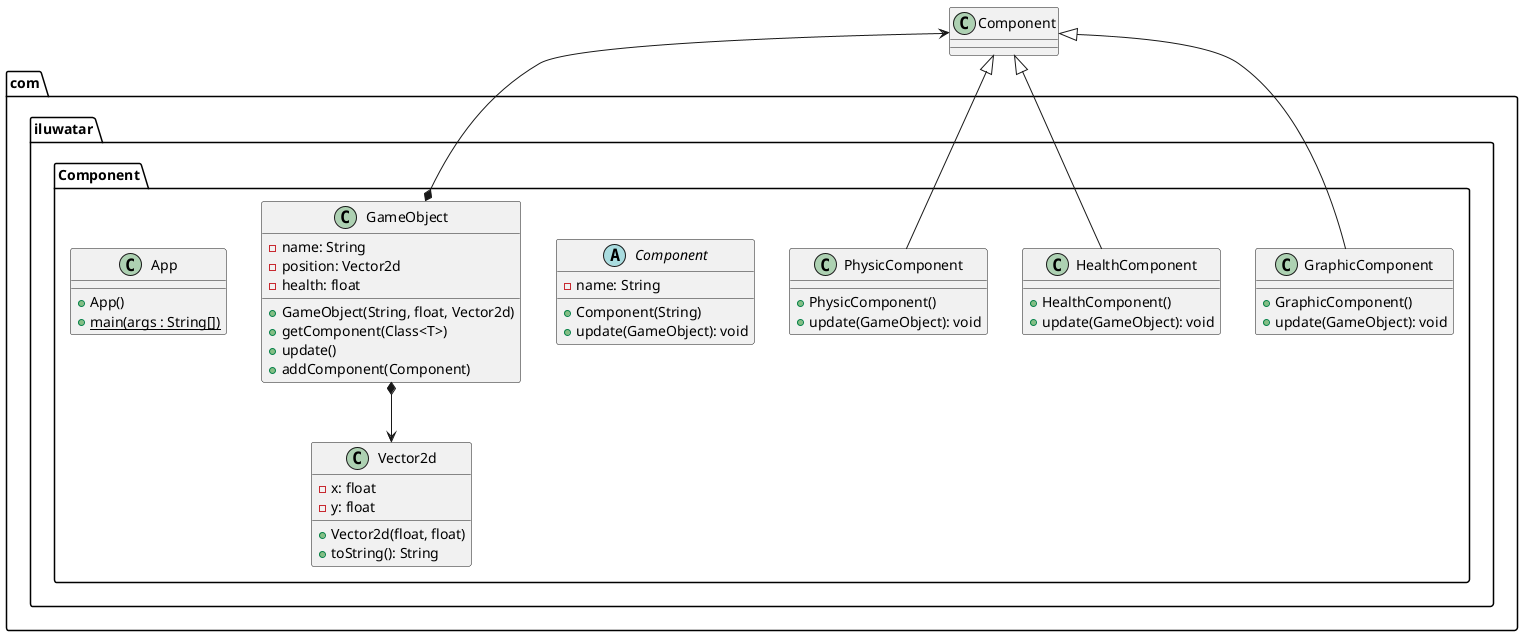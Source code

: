@startuml
package com.iluwatar.Component {
  class GraphicComponent{
    + GraphicComponent()
    + update(GameObject): void
  }
  class HealthComponent{
    + HealthComponent()
    + update(GameObject): void
  }
  class PhysicComponent{
    + PhysicComponent()
    + update(GameObject): void
  }
  abstract class Component{
    - name: String
    + Component(String)
    + update(GameObject): void
  }
  class Vector2d{
    - x: float
    - y: float
    + Vector2d(float, float)
    + toString(): String
  }
  class GameObject{
    - name: String
    - position: Vector2d
    - health: float
    + GameObject(String, float, Vector2d)
    + getComponent(Class<T>)
    + update()
    + addComponent(Component)
  }
  class App{
    + App()
    + main(args : String[]) {static}

  }
}

Component <|-- GraphicComponent
Component <|-- HealthComponent
Component <|-- PhysicComponent
GameObject *--> Vector2d
GameObject *--> Component

@enduml